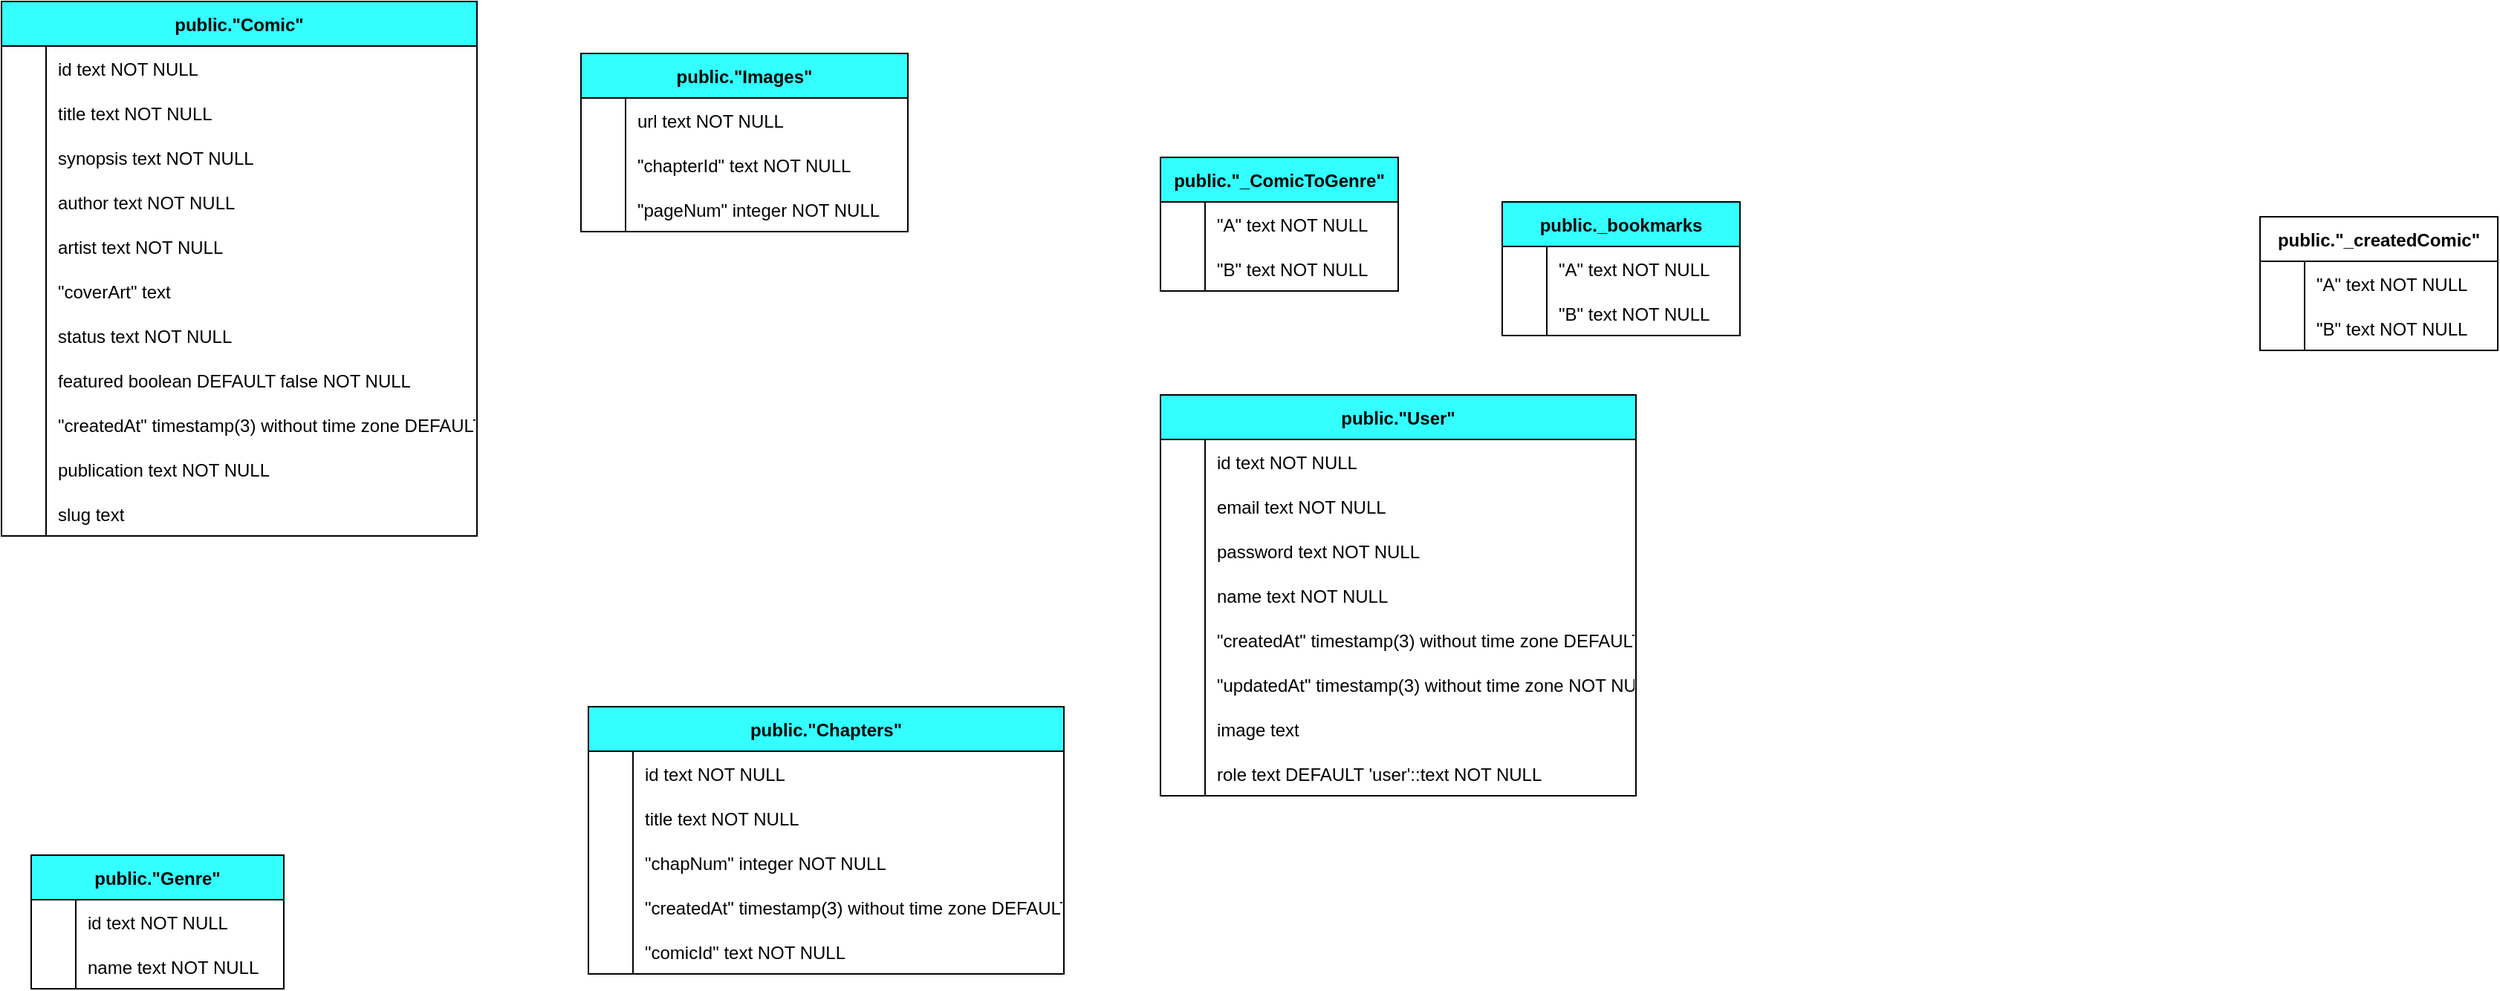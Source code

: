 <mxfile version="20.8.23" type="github">
  <diagram id="R2lEEEUBdFMjLlhIrx00" name="Page-1">
    <mxGraphModel dx="1970" dy="522" grid="1" gridSize="10" guides="1" tooltips="1" connect="1" arrows="1" fold="1" page="1" pageScale="1" pageWidth="850" pageHeight="1100" math="0" shadow="0" extFonts="Permanent Marker^https://fonts.googleapis.com/css?family=Permanent+Marker">
      <root>
        <mxCell id="0" />
        <mxCell id="1" parent="0" />
        <mxCell id="XhxRwLEMLUZZP9Tq21dQ-2" value="public.&quot;Chapters&quot;" style="shape=table;startSize=30;container=1;collapsible=1;childLayout=tableLayout;fixedRows=1;rowLines=0;fontStyle=1;align=center;resizeLast=1;fillColor=#33FFFF;" vertex="1" parent="1">
          <mxGeometry x="105" y="560" width="320" height="180" as="geometry" />
        </mxCell>
        <mxCell id="XhxRwLEMLUZZP9Tq21dQ-3" value="" style="shape=tableRow;horizontal=0;startSize=0;swimlaneHead=0;swimlaneBody=0;fillColor=none;collapsible=0;dropTarget=0;points=[[0,0.5],[1,0.5]];portConstraint=eastwest;strokeColor=inherit;top=0;left=0;right=0;bottom=0;" vertex="1" parent="XhxRwLEMLUZZP9Tq21dQ-2">
          <mxGeometry y="30" width="320" height="30" as="geometry" />
        </mxCell>
        <mxCell id="XhxRwLEMLUZZP9Tq21dQ-4" value="" style="shape=partialRectangle;overflow=hidden;connectable=0;fillColor=none;strokeColor=inherit;top=0;left=0;bottom=0;right=0;" vertex="1" parent="XhxRwLEMLUZZP9Tq21dQ-3">
          <mxGeometry width="30" height="30" as="geometry">
            <mxRectangle width="30" height="30" as="alternateBounds" />
          </mxGeometry>
        </mxCell>
        <mxCell id="XhxRwLEMLUZZP9Tq21dQ-5" value="id text NOT NULL" style="shape=partialRectangle;overflow=hidden;connectable=0;fillColor=none;align=left;strokeColor=inherit;top=0;left=0;bottom=0;right=0;spacingLeft=6;" vertex="1" parent="XhxRwLEMLUZZP9Tq21dQ-3">
          <mxGeometry x="30" width="290" height="30" as="geometry">
            <mxRectangle width="290" height="30" as="alternateBounds" />
          </mxGeometry>
        </mxCell>
        <mxCell id="XhxRwLEMLUZZP9Tq21dQ-6" value="" style="shape=tableRow;horizontal=0;startSize=0;swimlaneHead=0;swimlaneBody=0;fillColor=none;collapsible=0;dropTarget=0;points=[[0,0.5],[1,0.5]];portConstraint=eastwest;strokeColor=inherit;top=0;left=0;right=0;bottom=0;" vertex="1" parent="XhxRwLEMLUZZP9Tq21dQ-2">
          <mxGeometry y="60" width="320" height="30" as="geometry" />
        </mxCell>
        <mxCell id="XhxRwLEMLUZZP9Tq21dQ-7" value="" style="shape=partialRectangle;overflow=hidden;connectable=0;fillColor=none;strokeColor=inherit;top=0;left=0;bottom=0;right=0;" vertex="1" parent="XhxRwLEMLUZZP9Tq21dQ-6">
          <mxGeometry width="30" height="30" as="geometry">
            <mxRectangle width="30" height="30" as="alternateBounds" />
          </mxGeometry>
        </mxCell>
        <mxCell id="XhxRwLEMLUZZP9Tq21dQ-8" value="title text NOT NULL" style="shape=partialRectangle;overflow=hidden;connectable=0;fillColor=none;align=left;strokeColor=inherit;top=0;left=0;bottom=0;right=0;spacingLeft=6;" vertex="1" parent="XhxRwLEMLUZZP9Tq21dQ-6">
          <mxGeometry x="30" width="290" height="30" as="geometry">
            <mxRectangle width="290" height="30" as="alternateBounds" />
          </mxGeometry>
        </mxCell>
        <mxCell id="XhxRwLEMLUZZP9Tq21dQ-9" value="" style="shape=tableRow;horizontal=0;startSize=0;swimlaneHead=0;swimlaneBody=0;fillColor=none;collapsible=0;dropTarget=0;points=[[0,0.5],[1,0.5]];portConstraint=eastwest;strokeColor=inherit;top=0;left=0;right=0;bottom=0;" vertex="1" parent="XhxRwLEMLUZZP9Tq21dQ-2">
          <mxGeometry y="90" width="320" height="30" as="geometry" />
        </mxCell>
        <mxCell id="XhxRwLEMLUZZP9Tq21dQ-10" value="" style="shape=partialRectangle;overflow=hidden;connectable=0;fillColor=none;strokeColor=inherit;top=0;left=0;bottom=0;right=0;" vertex="1" parent="XhxRwLEMLUZZP9Tq21dQ-9">
          <mxGeometry width="30" height="30" as="geometry">
            <mxRectangle width="30" height="30" as="alternateBounds" />
          </mxGeometry>
        </mxCell>
        <mxCell id="XhxRwLEMLUZZP9Tq21dQ-11" value="&quot;chapNum&quot; integer NOT NULL" style="shape=partialRectangle;overflow=hidden;connectable=0;fillColor=none;align=left;strokeColor=inherit;top=0;left=0;bottom=0;right=0;spacingLeft=6;" vertex="1" parent="XhxRwLEMLUZZP9Tq21dQ-9">
          <mxGeometry x="30" width="290" height="30" as="geometry">
            <mxRectangle width="290" height="30" as="alternateBounds" />
          </mxGeometry>
        </mxCell>
        <mxCell id="XhxRwLEMLUZZP9Tq21dQ-12" value="" style="shape=tableRow;horizontal=0;startSize=0;swimlaneHead=0;swimlaneBody=0;fillColor=none;collapsible=0;dropTarget=0;points=[[0,0.5],[1,0.5]];portConstraint=eastwest;strokeColor=inherit;top=0;left=0;right=0;bottom=0;" vertex="1" parent="XhxRwLEMLUZZP9Tq21dQ-2">
          <mxGeometry y="120" width="320" height="30" as="geometry" />
        </mxCell>
        <mxCell id="XhxRwLEMLUZZP9Tq21dQ-13" value="" style="shape=partialRectangle;overflow=hidden;connectable=0;fillColor=none;strokeColor=inherit;top=0;left=0;bottom=0;right=0;" vertex="1" parent="XhxRwLEMLUZZP9Tq21dQ-12">
          <mxGeometry width="30" height="30" as="geometry">
            <mxRectangle width="30" height="30" as="alternateBounds" />
          </mxGeometry>
        </mxCell>
        <mxCell id="XhxRwLEMLUZZP9Tq21dQ-14" value="&quot;createdAt&quot; timestamp(3) without time zone DEFAULT CURRENT_TIMESTAMP NOT NULL" style="shape=partialRectangle;overflow=hidden;connectable=0;fillColor=none;align=left;strokeColor=inherit;top=0;left=0;bottom=0;right=0;spacingLeft=6;" vertex="1" parent="XhxRwLEMLUZZP9Tq21dQ-12">
          <mxGeometry x="30" width="290" height="30" as="geometry">
            <mxRectangle width="290" height="30" as="alternateBounds" />
          </mxGeometry>
        </mxCell>
        <mxCell id="XhxRwLEMLUZZP9Tq21dQ-15" value="" style="shape=tableRow;horizontal=0;startSize=0;swimlaneHead=0;swimlaneBody=0;fillColor=none;collapsible=0;dropTarget=0;points=[[0,0.5],[1,0.5]];portConstraint=eastwest;strokeColor=inherit;top=0;left=0;right=0;bottom=0;" vertex="1" parent="XhxRwLEMLUZZP9Tq21dQ-2">
          <mxGeometry y="150" width="320" height="30" as="geometry" />
        </mxCell>
        <mxCell id="XhxRwLEMLUZZP9Tq21dQ-16" value="" style="shape=partialRectangle;overflow=hidden;connectable=0;fillColor=none;strokeColor=inherit;top=0;left=0;bottom=0;right=0;" vertex="1" parent="XhxRwLEMLUZZP9Tq21dQ-15">
          <mxGeometry width="30" height="30" as="geometry">
            <mxRectangle width="30" height="30" as="alternateBounds" />
          </mxGeometry>
        </mxCell>
        <mxCell id="XhxRwLEMLUZZP9Tq21dQ-17" value="&quot;comicId&quot; text NOT NULL" style="shape=partialRectangle;overflow=hidden;connectable=0;fillColor=none;align=left;strokeColor=inherit;top=0;left=0;bottom=0;right=0;spacingLeft=6;" vertex="1" parent="XhxRwLEMLUZZP9Tq21dQ-15">
          <mxGeometry x="30" width="290" height="30" as="geometry">
            <mxRectangle width="290" height="30" as="alternateBounds" />
          </mxGeometry>
        </mxCell>
        <mxCell id="XhxRwLEMLUZZP9Tq21dQ-18" value="public.&quot;Comic&quot;" style="shape=table;startSize=30;container=1;collapsible=1;childLayout=tableLayout;fixedRows=1;rowLines=0;fontStyle=1;align=center;resizeLast=1;fillColor=#33FFFF;" vertex="1" parent="1">
          <mxGeometry x="-290" y="85" width="320" height="360" as="geometry" />
        </mxCell>
        <mxCell id="XhxRwLEMLUZZP9Tq21dQ-19" value="" style="shape=tableRow;horizontal=0;startSize=0;swimlaneHead=0;swimlaneBody=0;fillColor=none;collapsible=0;dropTarget=0;points=[[0,0.5],[1,0.5]];portConstraint=eastwest;strokeColor=inherit;top=0;left=0;right=0;bottom=0;" vertex="1" parent="XhxRwLEMLUZZP9Tq21dQ-18">
          <mxGeometry y="30" width="320" height="30" as="geometry" />
        </mxCell>
        <mxCell id="XhxRwLEMLUZZP9Tq21dQ-20" value="" style="shape=partialRectangle;overflow=hidden;connectable=0;fillColor=none;strokeColor=inherit;top=0;left=0;bottom=0;right=0;" vertex="1" parent="XhxRwLEMLUZZP9Tq21dQ-19">
          <mxGeometry width="30" height="30" as="geometry">
            <mxRectangle width="30" height="30" as="alternateBounds" />
          </mxGeometry>
        </mxCell>
        <mxCell id="XhxRwLEMLUZZP9Tq21dQ-21" value="id text NOT NULL" style="shape=partialRectangle;overflow=hidden;connectable=0;fillColor=none;align=left;strokeColor=inherit;top=0;left=0;bottom=0;right=0;spacingLeft=6;" vertex="1" parent="XhxRwLEMLUZZP9Tq21dQ-19">
          <mxGeometry x="30" width="290" height="30" as="geometry">
            <mxRectangle width="290" height="30" as="alternateBounds" />
          </mxGeometry>
        </mxCell>
        <mxCell id="XhxRwLEMLUZZP9Tq21dQ-22" value="" style="shape=tableRow;horizontal=0;startSize=0;swimlaneHead=0;swimlaneBody=0;fillColor=none;collapsible=0;dropTarget=0;points=[[0,0.5],[1,0.5]];portConstraint=eastwest;strokeColor=inherit;top=0;left=0;right=0;bottom=0;" vertex="1" parent="XhxRwLEMLUZZP9Tq21dQ-18">
          <mxGeometry y="60" width="320" height="30" as="geometry" />
        </mxCell>
        <mxCell id="XhxRwLEMLUZZP9Tq21dQ-23" value="" style="shape=partialRectangle;overflow=hidden;connectable=0;fillColor=none;strokeColor=inherit;top=0;left=0;bottom=0;right=0;" vertex="1" parent="XhxRwLEMLUZZP9Tq21dQ-22">
          <mxGeometry width="30" height="30" as="geometry">
            <mxRectangle width="30" height="30" as="alternateBounds" />
          </mxGeometry>
        </mxCell>
        <mxCell id="XhxRwLEMLUZZP9Tq21dQ-24" value="title text NOT NULL" style="shape=partialRectangle;overflow=hidden;connectable=0;fillColor=none;align=left;strokeColor=inherit;top=0;left=0;bottom=0;right=0;spacingLeft=6;" vertex="1" parent="XhxRwLEMLUZZP9Tq21dQ-22">
          <mxGeometry x="30" width="290" height="30" as="geometry">
            <mxRectangle width="290" height="30" as="alternateBounds" />
          </mxGeometry>
        </mxCell>
        <mxCell id="XhxRwLEMLUZZP9Tq21dQ-25" value="" style="shape=tableRow;horizontal=0;startSize=0;swimlaneHead=0;swimlaneBody=0;fillColor=none;collapsible=0;dropTarget=0;points=[[0,0.5],[1,0.5]];portConstraint=eastwest;strokeColor=inherit;top=0;left=0;right=0;bottom=0;" vertex="1" parent="XhxRwLEMLUZZP9Tq21dQ-18">
          <mxGeometry y="90" width="320" height="30" as="geometry" />
        </mxCell>
        <mxCell id="XhxRwLEMLUZZP9Tq21dQ-26" value="" style="shape=partialRectangle;overflow=hidden;connectable=0;fillColor=none;strokeColor=inherit;top=0;left=0;bottom=0;right=0;" vertex="1" parent="XhxRwLEMLUZZP9Tq21dQ-25">
          <mxGeometry width="30" height="30" as="geometry">
            <mxRectangle width="30" height="30" as="alternateBounds" />
          </mxGeometry>
        </mxCell>
        <mxCell id="XhxRwLEMLUZZP9Tq21dQ-27" value="synopsis text NOT NULL" style="shape=partialRectangle;overflow=hidden;connectable=0;fillColor=none;align=left;strokeColor=inherit;top=0;left=0;bottom=0;right=0;spacingLeft=6;" vertex="1" parent="XhxRwLEMLUZZP9Tq21dQ-25">
          <mxGeometry x="30" width="290" height="30" as="geometry">
            <mxRectangle width="290" height="30" as="alternateBounds" />
          </mxGeometry>
        </mxCell>
        <mxCell id="XhxRwLEMLUZZP9Tq21dQ-28" value="" style="shape=tableRow;horizontal=0;startSize=0;swimlaneHead=0;swimlaneBody=0;fillColor=none;collapsible=0;dropTarget=0;points=[[0,0.5],[1,0.5]];portConstraint=eastwest;strokeColor=inherit;top=0;left=0;right=0;bottom=0;" vertex="1" parent="XhxRwLEMLUZZP9Tq21dQ-18">
          <mxGeometry y="120" width="320" height="30" as="geometry" />
        </mxCell>
        <mxCell id="XhxRwLEMLUZZP9Tq21dQ-29" value="" style="shape=partialRectangle;overflow=hidden;connectable=0;fillColor=none;strokeColor=inherit;top=0;left=0;bottom=0;right=0;" vertex="1" parent="XhxRwLEMLUZZP9Tq21dQ-28">
          <mxGeometry width="30" height="30" as="geometry">
            <mxRectangle width="30" height="30" as="alternateBounds" />
          </mxGeometry>
        </mxCell>
        <mxCell id="XhxRwLEMLUZZP9Tq21dQ-30" value="author text NOT NULL" style="shape=partialRectangle;overflow=hidden;connectable=0;fillColor=none;align=left;strokeColor=inherit;top=0;left=0;bottom=0;right=0;spacingLeft=6;" vertex="1" parent="XhxRwLEMLUZZP9Tq21dQ-28">
          <mxGeometry x="30" width="290" height="30" as="geometry">
            <mxRectangle width="290" height="30" as="alternateBounds" />
          </mxGeometry>
        </mxCell>
        <mxCell id="XhxRwLEMLUZZP9Tq21dQ-31" value="" style="shape=tableRow;horizontal=0;startSize=0;swimlaneHead=0;swimlaneBody=0;fillColor=none;collapsible=0;dropTarget=0;points=[[0,0.5],[1,0.5]];portConstraint=eastwest;strokeColor=inherit;top=0;left=0;right=0;bottom=0;" vertex="1" parent="XhxRwLEMLUZZP9Tq21dQ-18">
          <mxGeometry y="150" width="320" height="30" as="geometry" />
        </mxCell>
        <mxCell id="XhxRwLEMLUZZP9Tq21dQ-32" value="" style="shape=partialRectangle;overflow=hidden;connectable=0;fillColor=none;strokeColor=inherit;top=0;left=0;bottom=0;right=0;" vertex="1" parent="XhxRwLEMLUZZP9Tq21dQ-31">
          <mxGeometry width="30" height="30" as="geometry">
            <mxRectangle width="30" height="30" as="alternateBounds" />
          </mxGeometry>
        </mxCell>
        <mxCell id="XhxRwLEMLUZZP9Tq21dQ-33" value="artist text NOT NULL" style="shape=partialRectangle;overflow=hidden;connectable=0;fillColor=none;align=left;strokeColor=inherit;top=0;left=0;bottom=0;right=0;spacingLeft=6;" vertex="1" parent="XhxRwLEMLUZZP9Tq21dQ-31">
          <mxGeometry x="30" width="290" height="30" as="geometry">
            <mxRectangle width="290" height="30" as="alternateBounds" />
          </mxGeometry>
        </mxCell>
        <mxCell id="XhxRwLEMLUZZP9Tq21dQ-34" value="" style="shape=tableRow;horizontal=0;startSize=0;swimlaneHead=0;swimlaneBody=0;fillColor=none;collapsible=0;dropTarget=0;points=[[0,0.5],[1,0.5]];portConstraint=eastwest;strokeColor=inherit;top=0;left=0;right=0;bottom=0;" vertex="1" parent="XhxRwLEMLUZZP9Tq21dQ-18">
          <mxGeometry y="180" width="320" height="30" as="geometry" />
        </mxCell>
        <mxCell id="XhxRwLEMLUZZP9Tq21dQ-35" value="" style="shape=partialRectangle;overflow=hidden;connectable=0;fillColor=none;strokeColor=inherit;top=0;left=0;bottom=0;right=0;" vertex="1" parent="XhxRwLEMLUZZP9Tq21dQ-34">
          <mxGeometry width="30" height="30" as="geometry">
            <mxRectangle width="30" height="30" as="alternateBounds" />
          </mxGeometry>
        </mxCell>
        <mxCell id="XhxRwLEMLUZZP9Tq21dQ-36" value="&quot;coverArt&quot; text" style="shape=partialRectangle;overflow=hidden;connectable=0;fillColor=none;align=left;strokeColor=inherit;top=0;left=0;bottom=0;right=0;spacingLeft=6;" vertex="1" parent="XhxRwLEMLUZZP9Tq21dQ-34">
          <mxGeometry x="30" width="290" height="30" as="geometry">
            <mxRectangle width="290" height="30" as="alternateBounds" />
          </mxGeometry>
        </mxCell>
        <mxCell id="XhxRwLEMLUZZP9Tq21dQ-37" value="" style="shape=tableRow;horizontal=0;startSize=0;swimlaneHead=0;swimlaneBody=0;fillColor=none;collapsible=0;dropTarget=0;points=[[0,0.5],[1,0.5]];portConstraint=eastwest;strokeColor=inherit;top=0;left=0;right=0;bottom=0;" vertex="1" parent="XhxRwLEMLUZZP9Tq21dQ-18">
          <mxGeometry y="210" width="320" height="30" as="geometry" />
        </mxCell>
        <mxCell id="XhxRwLEMLUZZP9Tq21dQ-38" value="" style="shape=partialRectangle;overflow=hidden;connectable=0;fillColor=none;strokeColor=inherit;top=0;left=0;bottom=0;right=0;" vertex="1" parent="XhxRwLEMLUZZP9Tq21dQ-37">
          <mxGeometry width="30" height="30" as="geometry">
            <mxRectangle width="30" height="30" as="alternateBounds" />
          </mxGeometry>
        </mxCell>
        <mxCell id="XhxRwLEMLUZZP9Tq21dQ-39" value="status text NOT NULL" style="shape=partialRectangle;overflow=hidden;connectable=0;fillColor=none;align=left;strokeColor=inherit;top=0;left=0;bottom=0;right=0;spacingLeft=6;" vertex="1" parent="XhxRwLEMLUZZP9Tq21dQ-37">
          <mxGeometry x="30" width="290" height="30" as="geometry">
            <mxRectangle width="290" height="30" as="alternateBounds" />
          </mxGeometry>
        </mxCell>
        <mxCell id="XhxRwLEMLUZZP9Tq21dQ-40" value="" style="shape=tableRow;horizontal=0;startSize=0;swimlaneHead=0;swimlaneBody=0;fillColor=none;collapsible=0;dropTarget=0;points=[[0,0.5],[1,0.5]];portConstraint=eastwest;strokeColor=inherit;top=0;left=0;right=0;bottom=0;" vertex="1" parent="XhxRwLEMLUZZP9Tq21dQ-18">
          <mxGeometry y="240" width="320" height="30" as="geometry" />
        </mxCell>
        <mxCell id="XhxRwLEMLUZZP9Tq21dQ-41" value="" style="shape=partialRectangle;overflow=hidden;connectable=0;fillColor=none;strokeColor=inherit;top=0;left=0;bottom=0;right=0;" vertex="1" parent="XhxRwLEMLUZZP9Tq21dQ-40">
          <mxGeometry width="30" height="30" as="geometry">
            <mxRectangle width="30" height="30" as="alternateBounds" />
          </mxGeometry>
        </mxCell>
        <mxCell id="XhxRwLEMLUZZP9Tq21dQ-42" value="featured boolean DEFAULT false NOT NULL" style="shape=partialRectangle;overflow=hidden;connectable=0;fillColor=none;align=left;strokeColor=inherit;top=0;left=0;bottom=0;right=0;spacingLeft=6;" vertex="1" parent="XhxRwLEMLUZZP9Tq21dQ-40">
          <mxGeometry x="30" width="290" height="30" as="geometry">
            <mxRectangle width="290" height="30" as="alternateBounds" />
          </mxGeometry>
        </mxCell>
        <mxCell id="XhxRwLEMLUZZP9Tq21dQ-43" value="" style="shape=tableRow;horizontal=0;startSize=0;swimlaneHead=0;swimlaneBody=0;fillColor=none;collapsible=0;dropTarget=0;points=[[0,0.5],[1,0.5]];portConstraint=eastwest;strokeColor=inherit;top=0;left=0;right=0;bottom=0;" vertex="1" parent="XhxRwLEMLUZZP9Tq21dQ-18">
          <mxGeometry y="270" width="320" height="30" as="geometry" />
        </mxCell>
        <mxCell id="XhxRwLEMLUZZP9Tq21dQ-44" value="" style="shape=partialRectangle;overflow=hidden;connectable=0;fillColor=none;strokeColor=inherit;top=0;left=0;bottom=0;right=0;" vertex="1" parent="XhxRwLEMLUZZP9Tq21dQ-43">
          <mxGeometry width="30" height="30" as="geometry">
            <mxRectangle width="30" height="30" as="alternateBounds" />
          </mxGeometry>
        </mxCell>
        <mxCell id="XhxRwLEMLUZZP9Tq21dQ-45" value="&quot;createdAt&quot; timestamp(3) without time zone DEFAULT CURRENT_TIMESTAMP NOT NULL" style="shape=partialRectangle;overflow=hidden;connectable=0;fillColor=none;align=left;strokeColor=inherit;top=0;left=0;bottom=0;right=0;spacingLeft=6;" vertex="1" parent="XhxRwLEMLUZZP9Tq21dQ-43">
          <mxGeometry x="30" width="290" height="30" as="geometry">
            <mxRectangle width="290" height="30" as="alternateBounds" />
          </mxGeometry>
        </mxCell>
        <mxCell id="XhxRwLEMLUZZP9Tq21dQ-46" value="" style="shape=tableRow;horizontal=0;startSize=0;swimlaneHead=0;swimlaneBody=0;fillColor=none;collapsible=0;dropTarget=0;points=[[0,0.5],[1,0.5]];portConstraint=eastwest;strokeColor=inherit;top=0;left=0;right=0;bottom=0;" vertex="1" parent="XhxRwLEMLUZZP9Tq21dQ-18">
          <mxGeometry y="300" width="320" height="30" as="geometry" />
        </mxCell>
        <mxCell id="XhxRwLEMLUZZP9Tq21dQ-47" value="" style="shape=partialRectangle;overflow=hidden;connectable=0;fillColor=none;strokeColor=inherit;top=0;left=0;bottom=0;right=0;" vertex="1" parent="XhxRwLEMLUZZP9Tq21dQ-46">
          <mxGeometry width="30" height="30" as="geometry">
            <mxRectangle width="30" height="30" as="alternateBounds" />
          </mxGeometry>
        </mxCell>
        <mxCell id="XhxRwLEMLUZZP9Tq21dQ-48" value="publication text NOT NULL" style="shape=partialRectangle;overflow=hidden;connectable=0;fillColor=none;align=left;strokeColor=inherit;top=0;left=0;bottom=0;right=0;spacingLeft=6;" vertex="1" parent="XhxRwLEMLUZZP9Tq21dQ-46">
          <mxGeometry x="30" width="290" height="30" as="geometry">
            <mxRectangle width="290" height="30" as="alternateBounds" />
          </mxGeometry>
        </mxCell>
        <mxCell id="XhxRwLEMLUZZP9Tq21dQ-49" value="" style="shape=tableRow;horizontal=0;startSize=0;swimlaneHead=0;swimlaneBody=0;fillColor=none;collapsible=0;dropTarget=0;points=[[0,0.5],[1,0.5]];portConstraint=eastwest;strokeColor=inherit;top=0;left=0;right=0;bottom=0;" vertex="1" parent="XhxRwLEMLUZZP9Tq21dQ-18">
          <mxGeometry y="330" width="320" height="30" as="geometry" />
        </mxCell>
        <mxCell id="XhxRwLEMLUZZP9Tq21dQ-50" value="" style="shape=partialRectangle;overflow=hidden;connectable=0;fillColor=none;strokeColor=inherit;top=0;left=0;bottom=0;right=0;" vertex="1" parent="XhxRwLEMLUZZP9Tq21dQ-49">
          <mxGeometry width="30" height="30" as="geometry">
            <mxRectangle width="30" height="30" as="alternateBounds" />
          </mxGeometry>
        </mxCell>
        <mxCell id="XhxRwLEMLUZZP9Tq21dQ-51" value="slug text" style="shape=partialRectangle;overflow=hidden;connectable=0;fillColor=none;align=left;strokeColor=inherit;top=0;left=0;bottom=0;right=0;spacingLeft=6;" vertex="1" parent="XhxRwLEMLUZZP9Tq21dQ-49">
          <mxGeometry x="30" width="290" height="30" as="geometry">
            <mxRectangle width="290" height="30" as="alternateBounds" />
          </mxGeometry>
        </mxCell>
        <mxCell id="XhxRwLEMLUZZP9Tq21dQ-52" value="public.&quot;Genre&quot;" style="shape=table;startSize=30;container=1;collapsible=1;childLayout=tableLayout;fixedRows=1;rowLines=0;fontStyle=1;align=center;resizeLast=1;fillColor=#33FFFF;" vertex="1" parent="1">
          <mxGeometry x="-270" y="660" width="170" height="90" as="geometry" />
        </mxCell>
        <mxCell id="XhxRwLEMLUZZP9Tq21dQ-53" value="" style="shape=tableRow;horizontal=0;startSize=0;swimlaneHead=0;swimlaneBody=0;fillColor=none;collapsible=0;dropTarget=0;points=[[0,0.5],[1,0.5]];portConstraint=eastwest;strokeColor=inherit;top=0;left=0;right=0;bottom=0;" vertex="1" parent="XhxRwLEMLUZZP9Tq21dQ-52">
          <mxGeometry y="30" width="170" height="30" as="geometry" />
        </mxCell>
        <mxCell id="XhxRwLEMLUZZP9Tq21dQ-54" value="" style="shape=partialRectangle;overflow=hidden;connectable=0;fillColor=none;strokeColor=inherit;top=0;left=0;bottom=0;right=0;" vertex="1" parent="XhxRwLEMLUZZP9Tq21dQ-53">
          <mxGeometry width="30" height="30" as="geometry">
            <mxRectangle width="30" height="30" as="alternateBounds" />
          </mxGeometry>
        </mxCell>
        <mxCell id="XhxRwLEMLUZZP9Tq21dQ-55" value="id text NOT NULL" style="shape=partialRectangle;overflow=hidden;connectable=0;fillColor=none;align=left;strokeColor=inherit;top=0;left=0;bottom=0;right=0;spacingLeft=6;" vertex="1" parent="XhxRwLEMLUZZP9Tq21dQ-53">
          <mxGeometry x="30" width="140" height="30" as="geometry">
            <mxRectangle width="140" height="30" as="alternateBounds" />
          </mxGeometry>
        </mxCell>
        <mxCell id="XhxRwLEMLUZZP9Tq21dQ-56" value="" style="shape=tableRow;horizontal=0;startSize=0;swimlaneHead=0;swimlaneBody=0;fillColor=none;collapsible=0;dropTarget=0;points=[[0,0.5],[1,0.5]];portConstraint=eastwest;strokeColor=inherit;top=0;left=0;right=0;bottom=0;" vertex="1" parent="XhxRwLEMLUZZP9Tq21dQ-52">
          <mxGeometry y="60" width="170" height="30" as="geometry" />
        </mxCell>
        <mxCell id="XhxRwLEMLUZZP9Tq21dQ-57" value="" style="shape=partialRectangle;overflow=hidden;connectable=0;fillColor=none;strokeColor=inherit;top=0;left=0;bottom=0;right=0;" vertex="1" parent="XhxRwLEMLUZZP9Tq21dQ-56">
          <mxGeometry width="30" height="30" as="geometry">
            <mxRectangle width="30" height="30" as="alternateBounds" />
          </mxGeometry>
        </mxCell>
        <mxCell id="XhxRwLEMLUZZP9Tq21dQ-58" value="name text NOT NULL" style="shape=partialRectangle;overflow=hidden;connectable=0;fillColor=none;align=left;strokeColor=inherit;top=0;left=0;bottom=0;right=0;spacingLeft=6;" vertex="1" parent="XhxRwLEMLUZZP9Tq21dQ-56">
          <mxGeometry x="30" width="140" height="30" as="geometry">
            <mxRectangle width="140" height="30" as="alternateBounds" />
          </mxGeometry>
        </mxCell>
        <mxCell id="XhxRwLEMLUZZP9Tq21dQ-59" value="public.&quot;Images&quot;" style="shape=table;startSize=30;container=1;collapsible=1;childLayout=tableLayout;fixedRows=1;rowLines=0;fontStyle=1;align=center;resizeLast=1;fillColor=#33FFFF;" vertex="1" parent="1">
          <mxGeometry x="100" y="120" width="220" height="120" as="geometry" />
        </mxCell>
        <mxCell id="XhxRwLEMLUZZP9Tq21dQ-60" value="" style="shape=tableRow;horizontal=0;startSize=0;swimlaneHead=0;swimlaneBody=0;fillColor=none;collapsible=0;dropTarget=0;points=[[0,0.5],[1,0.5]];portConstraint=eastwest;strokeColor=inherit;top=0;left=0;right=0;bottom=0;" vertex="1" parent="XhxRwLEMLUZZP9Tq21dQ-59">
          <mxGeometry y="30" width="220" height="30" as="geometry" />
        </mxCell>
        <mxCell id="XhxRwLEMLUZZP9Tq21dQ-61" value="" style="shape=partialRectangle;overflow=hidden;connectable=0;fillColor=none;strokeColor=inherit;top=0;left=0;bottom=0;right=0;" vertex="1" parent="XhxRwLEMLUZZP9Tq21dQ-60">
          <mxGeometry width="30" height="30" as="geometry">
            <mxRectangle width="30" height="30" as="alternateBounds" />
          </mxGeometry>
        </mxCell>
        <mxCell id="XhxRwLEMLUZZP9Tq21dQ-62" value="url text NOT NULL" style="shape=partialRectangle;overflow=hidden;connectable=0;fillColor=none;align=left;strokeColor=inherit;top=0;left=0;bottom=0;right=0;spacingLeft=6;" vertex="1" parent="XhxRwLEMLUZZP9Tq21dQ-60">
          <mxGeometry x="30" width="190" height="30" as="geometry">
            <mxRectangle width="190" height="30" as="alternateBounds" />
          </mxGeometry>
        </mxCell>
        <mxCell id="XhxRwLEMLUZZP9Tq21dQ-63" value="" style="shape=tableRow;horizontal=0;startSize=0;swimlaneHead=0;swimlaneBody=0;fillColor=none;collapsible=0;dropTarget=0;points=[[0,0.5],[1,0.5]];portConstraint=eastwest;strokeColor=inherit;top=0;left=0;right=0;bottom=0;" vertex="1" parent="XhxRwLEMLUZZP9Tq21dQ-59">
          <mxGeometry y="60" width="220" height="30" as="geometry" />
        </mxCell>
        <mxCell id="XhxRwLEMLUZZP9Tq21dQ-64" value="" style="shape=partialRectangle;overflow=hidden;connectable=0;fillColor=none;strokeColor=inherit;top=0;left=0;bottom=0;right=0;" vertex="1" parent="XhxRwLEMLUZZP9Tq21dQ-63">
          <mxGeometry width="30" height="30" as="geometry">
            <mxRectangle width="30" height="30" as="alternateBounds" />
          </mxGeometry>
        </mxCell>
        <mxCell id="XhxRwLEMLUZZP9Tq21dQ-65" value="&quot;chapterId&quot; text NOT NULL" style="shape=partialRectangle;overflow=hidden;connectable=0;fillColor=none;align=left;strokeColor=inherit;top=0;left=0;bottom=0;right=0;spacingLeft=6;" vertex="1" parent="XhxRwLEMLUZZP9Tq21dQ-63">
          <mxGeometry x="30" width="190" height="30" as="geometry">
            <mxRectangle width="190" height="30" as="alternateBounds" />
          </mxGeometry>
        </mxCell>
        <mxCell id="XhxRwLEMLUZZP9Tq21dQ-66" value="" style="shape=tableRow;horizontal=0;startSize=0;swimlaneHead=0;swimlaneBody=0;fillColor=none;collapsible=0;dropTarget=0;points=[[0,0.5],[1,0.5]];portConstraint=eastwest;strokeColor=inherit;top=0;left=0;right=0;bottom=0;" vertex="1" parent="XhxRwLEMLUZZP9Tq21dQ-59">
          <mxGeometry y="90" width="220" height="30" as="geometry" />
        </mxCell>
        <mxCell id="XhxRwLEMLUZZP9Tq21dQ-67" value="" style="shape=partialRectangle;overflow=hidden;connectable=0;fillColor=none;strokeColor=inherit;top=0;left=0;bottom=0;right=0;" vertex="1" parent="XhxRwLEMLUZZP9Tq21dQ-66">
          <mxGeometry width="30" height="30" as="geometry">
            <mxRectangle width="30" height="30" as="alternateBounds" />
          </mxGeometry>
        </mxCell>
        <mxCell id="XhxRwLEMLUZZP9Tq21dQ-68" value="&quot;pageNum&quot; integer NOT NULL" style="shape=partialRectangle;overflow=hidden;connectable=0;fillColor=none;align=left;strokeColor=inherit;top=0;left=0;bottom=0;right=0;spacingLeft=6;" vertex="1" parent="XhxRwLEMLUZZP9Tq21dQ-66">
          <mxGeometry x="30" width="190" height="30" as="geometry">
            <mxRectangle width="190" height="30" as="alternateBounds" />
          </mxGeometry>
        </mxCell>
        <mxCell id="XhxRwLEMLUZZP9Tq21dQ-69" value="public.&quot;User&quot;" style="shape=table;startSize=30;container=1;collapsible=1;childLayout=tableLayout;fixedRows=1;rowLines=0;fontStyle=1;align=center;resizeLast=1;fillColor=#33FFFF;" vertex="1" parent="1">
          <mxGeometry x="490" y="350" width="320" height="270" as="geometry" />
        </mxCell>
        <mxCell id="XhxRwLEMLUZZP9Tq21dQ-70" value="" style="shape=tableRow;horizontal=0;startSize=0;swimlaneHead=0;swimlaneBody=0;fillColor=none;collapsible=0;dropTarget=0;points=[[0,0.5],[1,0.5]];portConstraint=eastwest;strokeColor=inherit;top=0;left=0;right=0;bottom=0;" vertex="1" parent="XhxRwLEMLUZZP9Tq21dQ-69">
          <mxGeometry y="30" width="320" height="30" as="geometry" />
        </mxCell>
        <mxCell id="XhxRwLEMLUZZP9Tq21dQ-71" value="" style="shape=partialRectangle;overflow=hidden;connectable=0;fillColor=none;strokeColor=inherit;top=0;left=0;bottom=0;right=0;" vertex="1" parent="XhxRwLEMLUZZP9Tq21dQ-70">
          <mxGeometry width="30" height="30" as="geometry">
            <mxRectangle width="30" height="30" as="alternateBounds" />
          </mxGeometry>
        </mxCell>
        <mxCell id="XhxRwLEMLUZZP9Tq21dQ-72" value="id text NOT NULL" style="shape=partialRectangle;overflow=hidden;connectable=0;fillColor=none;align=left;strokeColor=inherit;top=0;left=0;bottom=0;right=0;spacingLeft=6;" vertex="1" parent="XhxRwLEMLUZZP9Tq21dQ-70">
          <mxGeometry x="30" width="290" height="30" as="geometry">
            <mxRectangle width="290" height="30" as="alternateBounds" />
          </mxGeometry>
        </mxCell>
        <mxCell id="XhxRwLEMLUZZP9Tq21dQ-73" value="" style="shape=tableRow;horizontal=0;startSize=0;swimlaneHead=0;swimlaneBody=0;fillColor=none;collapsible=0;dropTarget=0;points=[[0,0.5],[1,0.5]];portConstraint=eastwest;strokeColor=inherit;top=0;left=0;right=0;bottom=0;" vertex="1" parent="XhxRwLEMLUZZP9Tq21dQ-69">
          <mxGeometry y="60" width="320" height="30" as="geometry" />
        </mxCell>
        <mxCell id="XhxRwLEMLUZZP9Tq21dQ-74" value="" style="shape=partialRectangle;overflow=hidden;connectable=0;fillColor=none;strokeColor=inherit;top=0;left=0;bottom=0;right=0;" vertex="1" parent="XhxRwLEMLUZZP9Tq21dQ-73">
          <mxGeometry width="30" height="30" as="geometry">
            <mxRectangle width="30" height="30" as="alternateBounds" />
          </mxGeometry>
        </mxCell>
        <mxCell id="XhxRwLEMLUZZP9Tq21dQ-75" value="email text NOT NULL" style="shape=partialRectangle;overflow=hidden;connectable=0;fillColor=none;align=left;strokeColor=inherit;top=0;left=0;bottom=0;right=0;spacingLeft=6;" vertex="1" parent="XhxRwLEMLUZZP9Tq21dQ-73">
          <mxGeometry x="30" width="290" height="30" as="geometry">
            <mxRectangle width="290" height="30" as="alternateBounds" />
          </mxGeometry>
        </mxCell>
        <mxCell id="XhxRwLEMLUZZP9Tq21dQ-76" value="" style="shape=tableRow;horizontal=0;startSize=0;swimlaneHead=0;swimlaneBody=0;fillColor=none;collapsible=0;dropTarget=0;points=[[0,0.5],[1,0.5]];portConstraint=eastwest;strokeColor=inherit;top=0;left=0;right=0;bottom=0;" vertex="1" parent="XhxRwLEMLUZZP9Tq21dQ-69">
          <mxGeometry y="90" width="320" height="30" as="geometry" />
        </mxCell>
        <mxCell id="XhxRwLEMLUZZP9Tq21dQ-77" value="" style="shape=partialRectangle;overflow=hidden;connectable=0;fillColor=none;strokeColor=inherit;top=0;left=0;bottom=0;right=0;" vertex="1" parent="XhxRwLEMLUZZP9Tq21dQ-76">
          <mxGeometry width="30" height="30" as="geometry">
            <mxRectangle width="30" height="30" as="alternateBounds" />
          </mxGeometry>
        </mxCell>
        <mxCell id="XhxRwLEMLUZZP9Tq21dQ-78" value="password text NOT NULL" style="shape=partialRectangle;overflow=hidden;connectable=0;fillColor=none;align=left;strokeColor=inherit;top=0;left=0;bottom=0;right=0;spacingLeft=6;" vertex="1" parent="XhxRwLEMLUZZP9Tq21dQ-76">
          <mxGeometry x="30" width="290" height="30" as="geometry">
            <mxRectangle width="290" height="30" as="alternateBounds" />
          </mxGeometry>
        </mxCell>
        <mxCell id="XhxRwLEMLUZZP9Tq21dQ-79" value="" style="shape=tableRow;horizontal=0;startSize=0;swimlaneHead=0;swimlaneBody=0;fillColor=none;collapsible=0;dropTarget=0;points=[[0,0.5],[1,0.5]];portConstraint=eastwest;strokeColor=inherit;top=0;left=0;right=0;bottom=0;" vertex="1" parent="XhxRwLEMLUZZP9Tq21dQ-69">
          <mxGeometry y="120" width="320" height="30" as="geometry" />
        </mxCell>
        <mxCell id="XhxRwLEMLUZZP9Tq21dQ-80" value="" style="shape=partialRectangle;overflow=hidden;connectable=0;fillColor=none;strokeColor=inherit;top=0;left=0;bottom=0;right=0;" vertex="1" parent="XhxRwLEMLUZZP9Tq21dQ-79">
          <mxGeometry width="30" height="30" as="geometry">
            <mxRectangle width="30" height="30" as="alternateBounds" />
          </mxGeometry>
        </mxCell>
        <mxCell id="XhxRwLEMLUZZP9Tq21dQ-81" value="name text NOT NULL" style="shape=partialRectangle;overflow=hidden;connectable=0;fillColor=none;align=left;strokeColor=inherit;top=0;left=0;bottom=0;right=0;spacingLeft=6;" vertex="1" parent="XhxRwLEMLUZZP9Tq21dQ-79">
          <mxGeometry x="30" width="290" height="30" as="geometry">
            <mxRectangle width="290" height="30" as="alternateBounds" />
          </mxGeometry>
        </mxCell>
        <mxCell id="XhxRwLEMLUZZP9Tq21dQ-82" value="" style="shape=tableRow;horizontal=0;startSize=0;swimlaneHead=0;swimlaneBody=0;fillColor=none;collapsible=0;dropTarget=0;points=[[0,0.5],[1,0.5]];portConstraint=eastwest;strokeColor=inherit;top=0;left=0;right=0;bottom=0;" vertex="1" parent="XhxRwLEMLUZZP9Tq21dQ-69">
          <mxGeometry y="150" width="320" height="30" as="geometry" />
        </mxCell>
        <mxCell id="XhxRwLEMLUZZP9Tq21dQ-83" value="" style="shape=partialRectangle;overflow=hidden;connectable=0;fillColor=none;strokeColor=inherit;top=0;left=0;bottom=0;right=0;" vertex="1" parent="XhxRwLEMLUZZP9Tq21dQ-82">
          <mxGeometry width="30" height="30" as="geometry">
            <mxRectangle width="30" height="30" as="alternateBounds" />
          </mxGeometry>
        </mxCell>
        <mxCell id="XhxRwLEMLUZZP9Tq21dQ-84" value="&quot;createdAt&quot; timestamp(3) without time zone DEFAULT CURRENT_TIMESTAMP NOT NULL" style="shape=partialRectangle;overflow=hidden;connectable=0;fillColor=none;align=left;strokeColor=inherit;top=0;left=0;bottom=0;right=0;spacingLeft=6;" vertex="1" parent="XhxRwLEMLUZZP9Tq21dQ-82">
          <mxGeometry x="30" width="290" height="30" as="geometry">
            <mxRectangle width="290" height="30" as="alternateBounds" />
          </mxGeometry>
        </mxCell>
        <mxCell id="XhxRwLEMLUZZP9Tq21dQ-85" value="" style="shape=tableRow;horizontal=0;startSize=0;swimlaneHead=0;swimlaneBody=0;fillColor=none;collapsible=0;dropTarget=0;points=[[0,0.5],[1,0.5]];portConstraint=eastwest;strokeColor=inherit;top=0;left=0;right=0;bottom=0;" vertex="1" parent="XhxRwLEMLUZZP9Tq21dQ-69">
          <mxGeometry y="180" width="320" height="30" as="geometry" />
        </mxCell>
        <mxCell id="XhxRwLEMLUZZP9Tq21dQ-86" value="" style="shape=partialRectangle;overflow=hidden;connectable=0;fillColor=none;strokeColor=inherit;top=0;left=0;bottom=0;right=0;" vertex="1" parent="XhxRwLEMLUZZP9Tq21dQ-85">
          <mxGeometry width="30" height="30" as="geometry">
            <mxRectangle width="30" height="30" as="alternateBounds" />
          </mxGeometry>
        </mxCell>
        <mxCell id="XhxRwLEMLUZZP9Tq21dQ-87" value="&quot;updatedAt&quot; timestamp(3) without time zone NOT NULL" style="shape=partialRectangle;overflow=hidden;connectable=0;fillColor=none;align=left;strokeColor=inherit;top=0;left=0;bottom=0;right=0;spacingLeft=6;" vertex="1" parent="XhxRwLEMLUZZP9Tq21dQ-85">
          <mxGeometry x="30" width="290" height="30" as="geometry">
            <mxRectangle width="290" height="30" as="alternateBounds" />
          </mxGeometry>
        </mxCell>
        <mxCell id="XhxRwLEMLUZZP9Tq21dQ-88" value="" style="shape=tableRow;horizontal=0;startSize=0;swimlaneHead=0;swimlaneBody=0;fillColor=none;collapsible=0;dropTarget=0;points=[[0,0.5],[1,0.5]];portConstraint=eastwest;strokeColor=inherit;top=0;left=0;right=0;bottom=0;" vertex="1" parent="XhxRwLEMLUZZP9Tq21dQ-69">
          <mxGeometry y="210" width="320" height="30" as="geometry" />
        </mxCell>
        <mxCell id="XhxRwLEMLUZZP9Tq21dQ-89" value="" style="shape=partialRectangle;overflow=hidden;connectable=0;fillColor=none;strokeColor=inherit;top=0;left=0;bottom=0;right=0;" vertex="1" parent="XhxRwLEMLUZZP9Tq21dQ-88">
          <mxGeometry width="30" height="30" as="geometry">
            <mxRectangle width="30" height="30" as="alternateBounds" />
          </mxGeometry>
        </mxCell>
        <mxCell id="XhxRwLEMLUZZP9Tq21dQ-90" value="image text" style="shape=partialRectangle;overflow=hidden;connectable=0;fillColor=none;align=left;strokeColor=inherit;top=0;left=0;bottom=0;right=0;spacingLeft=6;" vertex="1" parent="XhxRwLEMLUZZP9Tq21dQ-88">
          <mxGeometry x="30" width="290" height="30" as="geometry">
            <mxRectangle width="290" height="30" as="alternateBounds" />
          </mxGeometry>
        </mxCell>
        <mxCell id="XhxRwLEMLUZZP9Tq21dQ-91" value="" style="shape=tableRow;horizontal=0;startSize=0;swimlaneHead=0;swimlaneBody=0;fillColor=none;collapsible=0;dropTarget=0;points=[[0,0.5],[1,0.5]];portConstraint=eastwest;strokeColor=inherit;top=0;left=0;right=0;bottom=0;" vertex="1" parent="XhxRwLEMLUZZP9Tq21dQ-69">
          <mxGeometry y="240" width="320" height="30" as="geometry" />
        </mxCell>
        <mxCell id="XhxRwLEMLUZZP9Tq21dQ-92" value="" style="shape=partialRectangle;overflow=hidden;connectable=0;fillColor=none;strokeColor=inherit;top=0;left=0;bottom=0;right=0;" vertex="1" parent="XhxRwLEMLUZZP9Tq21dQ-91">
          <mxGeometry width="30" height="30" as="geometry">
            <mxRectangle width="30" height="30" as="alternateBounds" />
          </mxGeometry>
        </mxCell>
        <mxCell id="XhxRwLEMLUZZP9Tq21dQ-93" value="role text DEFAULT &#39;user&#39;::text NOT NULL" style="shape=partialRectangle;overflow=hidden;connectable=0;fillColor=none;align=left;strokeColor=inherit;top=0;left=0;bottom=0;right=0;spacingLeft=6;" vertex="1" parent="XhxRwLEMLUZZP9Tq21dQ-91">
          <mxGeometry x="30" width="290" height="30" as="geometry">
            <mxRectangle width="290" height="30" as="alternateBounds" />
          </mxGeometry>
        </mxCell>
        <mxCell id="XhxRwLEMLUZZP9Tq21dQ-94" value="public.&quot;_ComicToGenre&quot;" style="shape=table;startSize=30;container=1;collapsible=1;childLayout=tableLayout;fixedRows=1;rowLines=0;fontStyle=1;align=center;resizeLast=1;fillColor=#33FFFF;" vertex="1" parent="1">
          <mxGeometry x="490" y="190" width="160" height="90" as="geometry" />
        </mxCell>
        <mxCell id="XhxRwLEMLUZZP9Tq21dQ-95" value="" style="shape=tableRow;horizontal=0;startSize=0;swimlaneHead=0;swimlaneBody=0;fillColor=none;collapsible=0;dropTarget=0;points=[[0,0.5],[1,0.5]];portConstraint=eastwest;strokeColor=inherit;top=0;left=0;right=0;bottom=0;" vertex="1" parent="XhxRwLEMLUZZP9Tq21dQ-94">
          <mxGeometry y="30" width="160" height="30" as="geometry" />
        </mxCell>
        <mxCell id="XhxRwLEMLUZZP9Tq21dQ-96" value="" style="shape=partialRectangle;overflow=hidden;connectable=0;fillColor=none;strokeColor=inherit;top=0;left=0;bottom=0;right=0;" vertex="1" parent="XhxRwLEMLUZZP9Tq21dQ-95">
          <mxGeometry width="30" height="30" as="geometry">
            <mxRectangle width="30" height="30" as="alternateBounds" />
          </mxGeometry>
        </mxCell>
        <mxCell id="XhxRwLEMLUZZP9Tq21dQ-97" value="&quot;A&quot; text NOT NULL" style="shape=partialRectangle;overflow=hidden;connectable=0;fillColor=none;align=left;strokeColor=inherit;top=0;left=0;bottom=0;right=0;spacingLeft=6;" vertex="1" parent="XhxRwLEMLUZZP9Tq21dQ-95">
          <mxGeometry x="30" width="130" height="30" as="geometry">
            <mxRectangle width="130" height="30" as="alternateBounds" />
          </mxGeometry>
        </mxCell>
        <mxCell id="XhxRwLEMLUZZP9Tq21dQ-98" value="" style="shape=tableRow;horizontal=0;startSize=0;swimlaneHead=0;swimlaneBody=0;fillColor=none;collapsible=0;dropTarget=0;points=[[0,0.5],[1,0.5]];portConstraint=eastwest;strokeColor=inherit;top=0;left=0;right=0;bottom=0;" vertex="1" parent="XhxRwLEMLUZZP9Tq21dQ-94">
          <mxGeometry y="60" width="160" height="30" as="geometry" />
        </mxCell>
        <mxCell id="XhxRwLEMLUZZP9Tq21dQ-99" value="" style="shape=partialRectangle;overflow=hidden;connectable=0;fillColor=none;strokeColor=inherit;top=0;left=0;bottom=0;right=0;" vertex="1" parent="XhxRwLEMLUZZP9Tq21dQ-98">
          <mxGeometry width="30" height="30" as="geometry">
            <mxRectangle width="30" height="30" as="alternateBounds" />
          </mxGeometry>
        </mxCell>
        <mxCell id="XhxRwLEMLUZZP9Tq21dQ-100" value="&quot;B&quot; text NOT NULL" style="shape=partialRectangle;overflow=hidden;connectable=0;fillColor=none;align=left;strokeColor=inherit;top=0;left=0;bottom=0;right=0;spacingLeft=6;" vertex="1" parent="XhxRwLEMLUZZP9Tq21dQ-98">
          <mxGeometry x="30" width="130" height="30" as="geometry">
            <mxRectangle width="130" height="30" as="alternateBounds" />
          </mxGeometry>
        </mxCell>
        <mxCell id="XhxRwLEMLUZZP9Tq21dQ-101" value="public._bookmarks" style="shape=table;startSize=30;container=1;collapsible=1;childLayout=tableLayout;fixedRows=1;rowLines=0;fontStyle=1;align=center;resizeLast=1;fillColor=#33FFFF;" vertex="1" parent="1">
          <mxGeometry x="720" y="220" width="160" height="90" as="geometry" />
        </mxCell>
        <mxCell id="XhxRwLEMLUZZP9Tq21dQ-102" value="" style="shape=tableRow;horizontal=0;startSize=0;swimlaneHead=0;swimlaneBody=0;fillColor=none;collapsible=0;dropTarget=0;points=[[0,0.5],[1,0.5]];portConstraint=eastwest;strokeColor=inherit;top=0;left=0;right=0;bottom=0;" vertex="1" parent="XhxRwLEMLUZZP9Tq21dQ-101">
          <mxGeometry y="30" width="160" height="30" as="geometry" />
        </mxCell>
        <mxCell id="XhxRwLEMLUZZP9Tq21dQ-103" value="" style="shape=partialRectangle;overflow=hidden;connectable=0;fillColor=none;strokeColor=inherit;top=0;left=0;bottom=0;right=0;" vertex="1" parent="XhxRwLEMLUZZP9Tq21dQ-102">
          <mxGeometry width="30" height="30" as="geometry">
            <mxRectangle width="30" height="30" as="alternateBounds" />
          </mxGeometry>
        </mxCell>
        <mxCell id="XhxRwLEMLUZZP9Tq21dQ-104" value="&quot;A&quot; text NOT NULL" style="shape=partialRectangle;overflow=hidden;connectable=0;fillColor=none;align=left;strokeColor=inherit;top=0;left=0;bottom=0;right=0;spacingLeft=6;" vertex="1" parent="XhxRwLEMLUZZP9Tq21dQ-102">
          <mxGeometry x="30" width="130" height="30" as="geometry">
            <mxRectangle width="130" height="30" as="alternateBounds" />
          </mxGeometry>
        </mxCell>
        <mxCell id="XhxRwLEMLUZZP9Tq21dQ-105" value="" style="shape=tableRow;horizontal=0;startSize=0;swimlaneHead=0;swimlaneBody=0;fillColor=none;collapsible=0;dropTarget=0;points=[[0,0.5],[1,0.5]];portConstraint=eastwest;strokeColor=inherit;top=0;left=0;right=0;bottom=0;" vertex="1" parent="XhxRwLEMLUZZP9Tq21dQ-101">
          <mxGeometry y="60" width="160" height="30" as="geometry" />
        </mxCell>
        <mxCell id="XhxRwLEMLUZZP9Tq21dQ-106" value="" style="shape=partialRectangle;overflow=hidden;connectable=0;fillColor=none;strokeColor=inherit;top=0;left=0;bottom=0;right=0;" vertex="1" parent="XhxRwLEMLUZZP9Tq21dQ-105">
          <mxGeometry width="30" height="30" as="geometry">
            <mxRectangle width="30" height="30" as="alternateBounds" />
          </mxGeometry>
        </mxCell>
        <mxCell id="XhxRwLEMLUZZP9Tq21dQ-107" value="&quot;B&quot; text NOT NULL" style="shape=partialRectangle;overflow=hidden;connectable=0;fillColor=none;align=left;strokeColor=inherit;top=0;left=0;bottom=0;right=0;spacingLeft=6;" vertex="1" parent="XhxRwLEMLUZZP9Tq21dQ-105">
          <mxGeometry x="30" width="130" height="30" as="geometry">
            <mxRectangle width="130" height="30" as="alternateBounds" />
          </mxGeometry>
        </mxCell>
        <mxCell id="XhxRwLEMLUZZP9Tq21dQ-108" value="public.&quot;_createdComic&quot;" style="shape=table;startSize=30;container=1;collapsible=1;childLayout=tableLayout;fixedRows=1;rowLines=0;fontStyle=1;align=center;resizeLast=1;" vertex="1" parent="1">
          <mxGeometry x="1230" y="230" width="160" height="90" as="geometry" />
        </mxCell>
        <mxCell id="XhxRwLEMLUZZP9Tq21dQ-109" value="" style="shape=tableRow;horizontal=0;startSize=0;swimlaneHead=0;swimlaneBody=0;fillColor=none;collapsible=0;dropTarget=0;points=[[0,0.5],[1,0.5]];portConstraint=eastwest;strokeColor=inherit;top=0;left=0;right=0;bottom=0;" vertex="1" parent="XhxRwLEMLUZZP9Tq21dQ-108">
          <mxGeometry y="30" width="160" height="30" as="geometry" />
        </mxCell>
        <mxCell id="XhxRwLEMLUZZP9Tq21dQ-110" value="" style="shape=partialRectangle;overflow=hidden;connectable=0;fillColor=none;strokeColor=inherit;top=0;left=0;bottom=0;right=0;" vertex="1" parent="XhxRwLEMLUZZP9Tq21dQ-109">
          <mxGeometry width="30" height="30" as="geometry">
            <mxRectangle width="30" height="30" as="alternateBounds" />
          </mxGeometry>
        </mxCell>
        <mxCell id="XhxRwLEMLUZZP9Tq21dQ-111" value="&quot;A&quot; text NOT NULL" style="shape=partialRectangle;overflow=hidden;connectable=0;fillColor=none;align=left;strokeColor=inherit;top=0;left=0;bottom=0;right=0;spacingLeft=6;" vertex="1" parent="XhxRwLEMLUZZP9Tq21dQ-109">
          <mxGeometry x="30" width="130" height="30" as="geometry">
            <mxRectangle width="130" height="30" as="alternateBounds" />
          </mxGeometry>
        </mxCell>
        <mxCell id="XhxRwLEMLUZZP9Tq21dQ-112" value="" style="shape=tableRow;horizontal=0;startSize=0;swimlaneHead=0;swimlaneBody=0;fillColor=none;collapsible=0;dropTarget=0;points=[[0,0.5],[1,0.5]];portConstraint=eastwest;strokeColor=inherit;top=0;left=0;right=0;bottom=0;" vertex="1" parent="XhxRwLEMLUZZP9Tq21dQ-108">
          <mxGeometry y="60" width="160" height="30" as="geometry" />
        </mxCell>
        <mxCell id="XhxRwLEMLUZZP9Tq21dQ-113" value="" style="shape=partialRectangle;overflow=hidden;connectable=0;fillColor=none;strokeColor=inherit;top=0;left=0;bottom=0;right=0;" vertex="1" parent="XhxRwLEMLUZZP9Tq21dQ-112">
          <mxGeometry width="30" height="30" as="geometry">
            <mxRectangle width="30" height="30" as="alternateBounds" />
          </mxGeometry>
        </mxCell>
        <mxCell id="XhxRwLEMLUZZP9Tq21dQ-114" value="&quot;B&quot; text NOT NULL" style="shape=partialRectangle;overflow=hidden;connectable=0;fillColor=none;align=left;strokeColor=inherit;top=0;left=0;bottom=0;right=0;spacingLeft=6;" vertex="1" parent="XhxRwLEMLUZZP9Tq21dQ-112">
          <mxGeometry x="30" width="130" height="30" as="geometry">
            <mxRectangle width="130" height="30" as="alternateBounds" />
          </mxGeometry>
        </mxCell>
      </root>
    </mxGraphModel>
  </diagram>
</mxfile>
